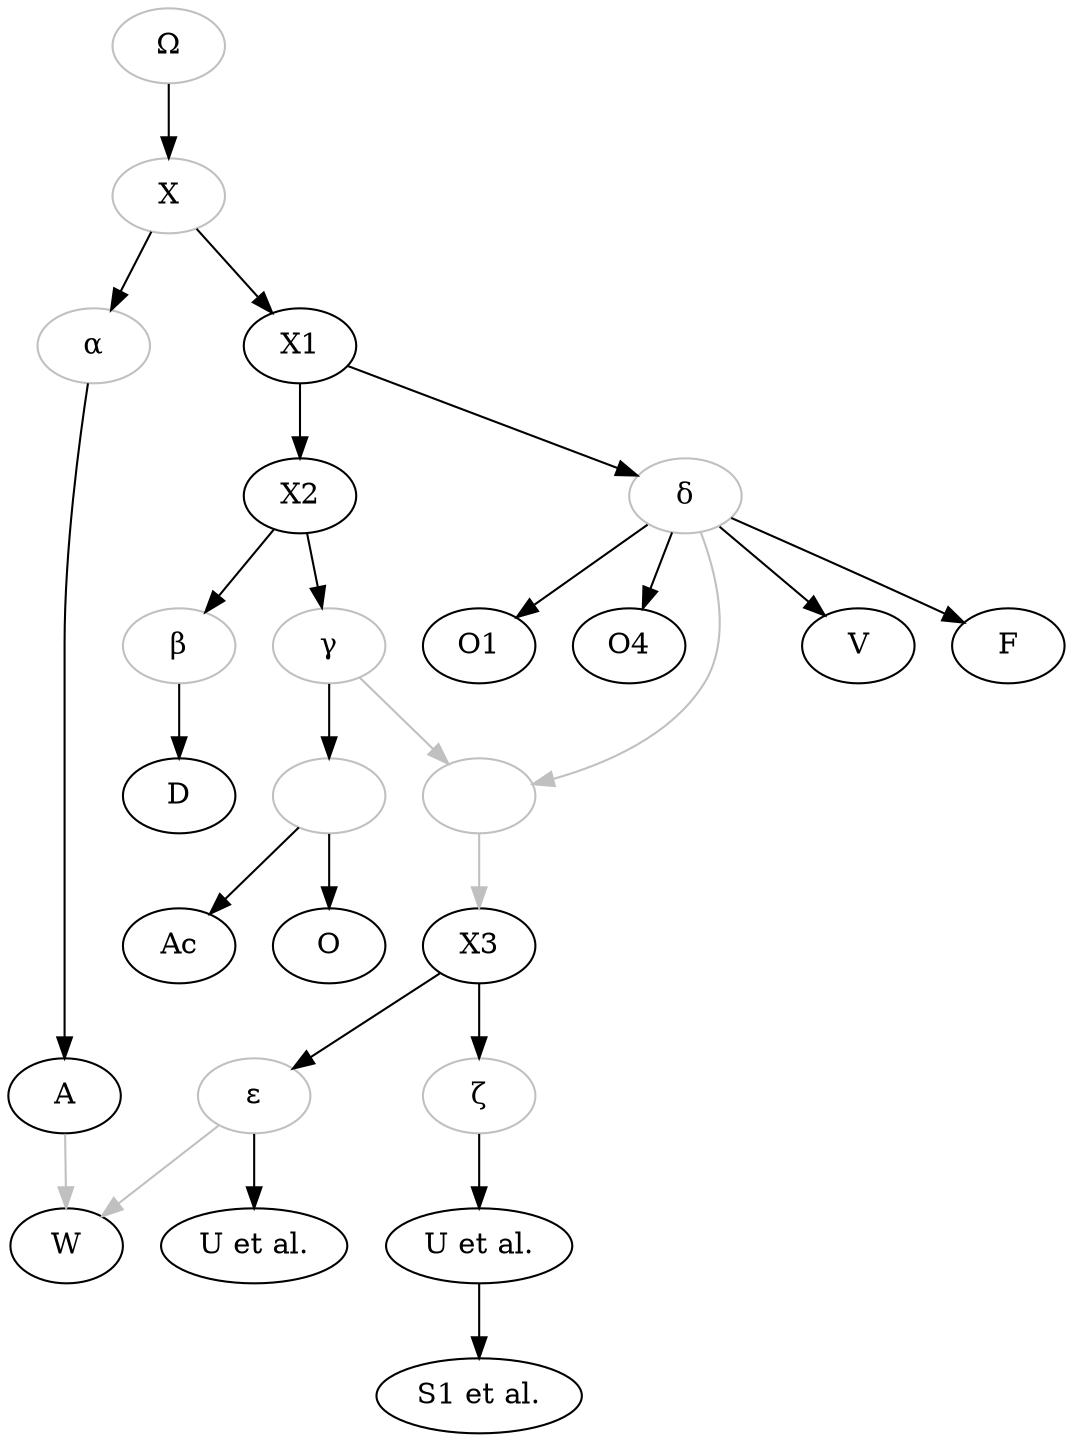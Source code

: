 digraph {
Omega[label="Ω", color="grey"]
X[color="grey"]
alpha[label="α", color="grey"]
beta[label="β", color="grey"]
gamma[label="γ", color="grey"]
delta[label="δ", color="grey"]
epsilon[label="ε", color="grey"]
zeta[label="ζ", color="grey"]
1[label="", color="grey"]
2[label="", color="grey"]
Uetal[label="U et al."]
Ketal[label="U et al."]
S1etal[label="S1 et al."]

Omega->X;
X->alpha;
alpha->A;
A->W[color="grey"];
X->X1;
X1->X2;
X2->beta;
beta->D;
X2->gamma;
gamma->1;
1->O;
1->Ac;
gamma->2[color="grey"]
X1->delta;
delta->2[color="grey"];
2->X3[color="grey"];
X3->epsilon;
epsilon->W[color="grey"];
epsilon->Uetal;
X3->zeta;
zeta->Ketal;
Ketal->S1etal;
delta->V;
delta->F;
delta->O1;
delta->O4;

}
